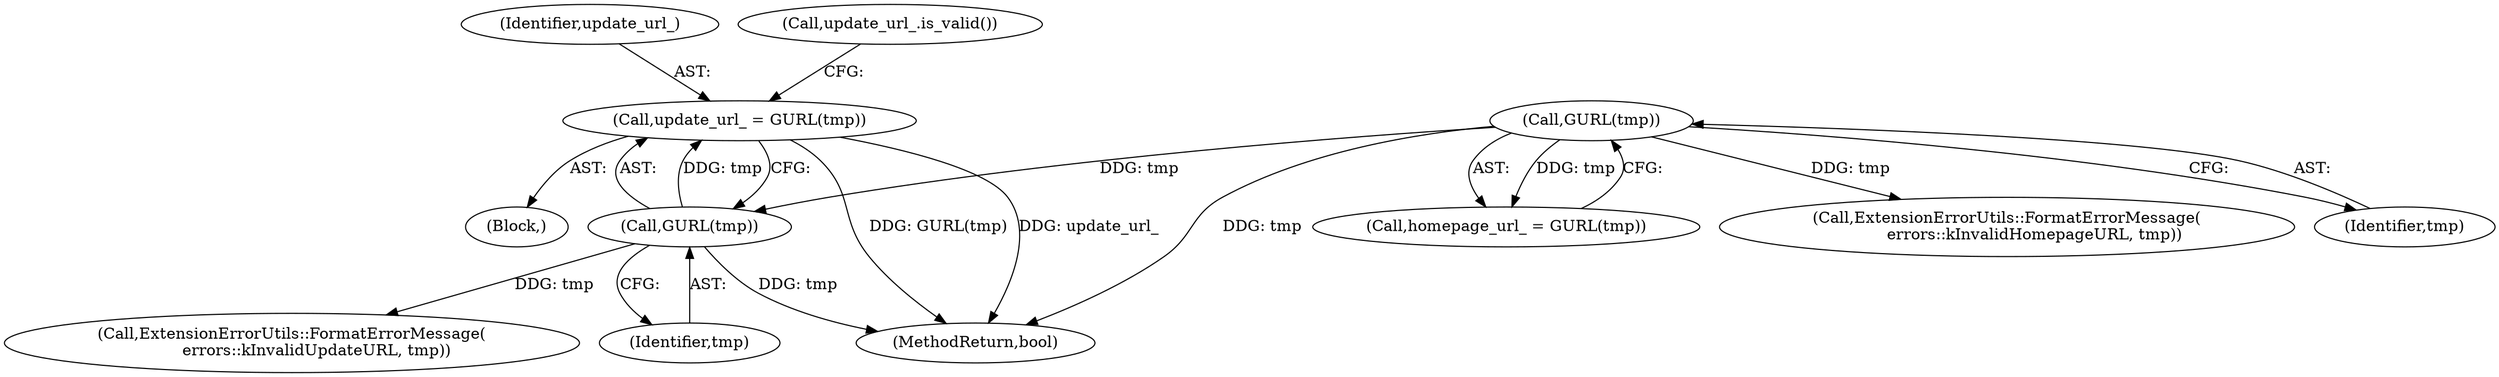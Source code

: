 digraph "0_Chrome_697cd7e2ce2535696f1b9e5cfb474cc36a734747@API" {
"1000316" [label="(Call,update_url_ = GURL(tmp))"];
"1000318" [label="(Call,GURL(tmp))"];
"1000274" [label="(Call,GURL(tmp))"];
"1000329" [label="(Call,ExtensionErrorUtils::FormatErrorMessage(\n          errors::kInvalidUpdateURL, tmp))"];
"1000275" [label="(Identifier,tmp)"];
"1000318" [label="(Call,GURL(tmp))"];
"1000316" [label="(Call,update_url_ = GURL(tmp))"];
"1000299" [label="(Block,)"];
"1000317" [label="(Identifier,update_url_)"];
"1000274" [label="(Call,GURL(tmp))"];
"1000319" [label="(Identifier,tmp)"];
"1000272" [label="(Call,homepage_url_ = GURL(tmp))"];
"1002005" [label="(MethodReturn,bool)"];
"1000291" [label="(Call,ExtensionErrorUtils::FormatErrorMessage(\n           errors::kInvalidHomepageURL, tmp))"];
"1000323" [label="(Call,update_url_.is_valid())"];
"1000316" -> "1000299"  [label="AST: "];
"1000316" -> "1000318"  [label="CFG: "];
"1000317" -> "1000316"  [label="AST: "];
"1000318" -> "1000316"  [label="AST: "];
"1000323" -> "1000316"  [label="CFG: "];
"1000316" -> "1002005"  [label="DDG: GURL(tmp)"];
"1000316" -> "1002005"  [label="DDG: update_url_"];
"1000318" -> "1000316"  [label="DDG: tmp"];
"1000318" -> "1000319"  [label="CFG: "];
"1000319" -> "1000318"  [label="AST: "];
"1000318" -> "1002005"  [label="DDG: tmp"];
"1000274" -> "1000318"  [label="DDG: tmp"];
"1000318" -> "1000329"  [label="DDG: tmp"];
"1000274" -> "1000272"  [label="AST: "];
"1000274" -> "1000275"  [label="CFG: "];
"1000275" -> "1000274"  [label="AST: "];
"1000272" -> "1000274"  [label="CFG: "];
"1000274" -> "1002005"  [label="DDG: tmp"];
"1000274" -> "1000272"  [label="DDG: tmp"];
"1000274" -> "1000291"  [label="DDG: tmp"];
}
